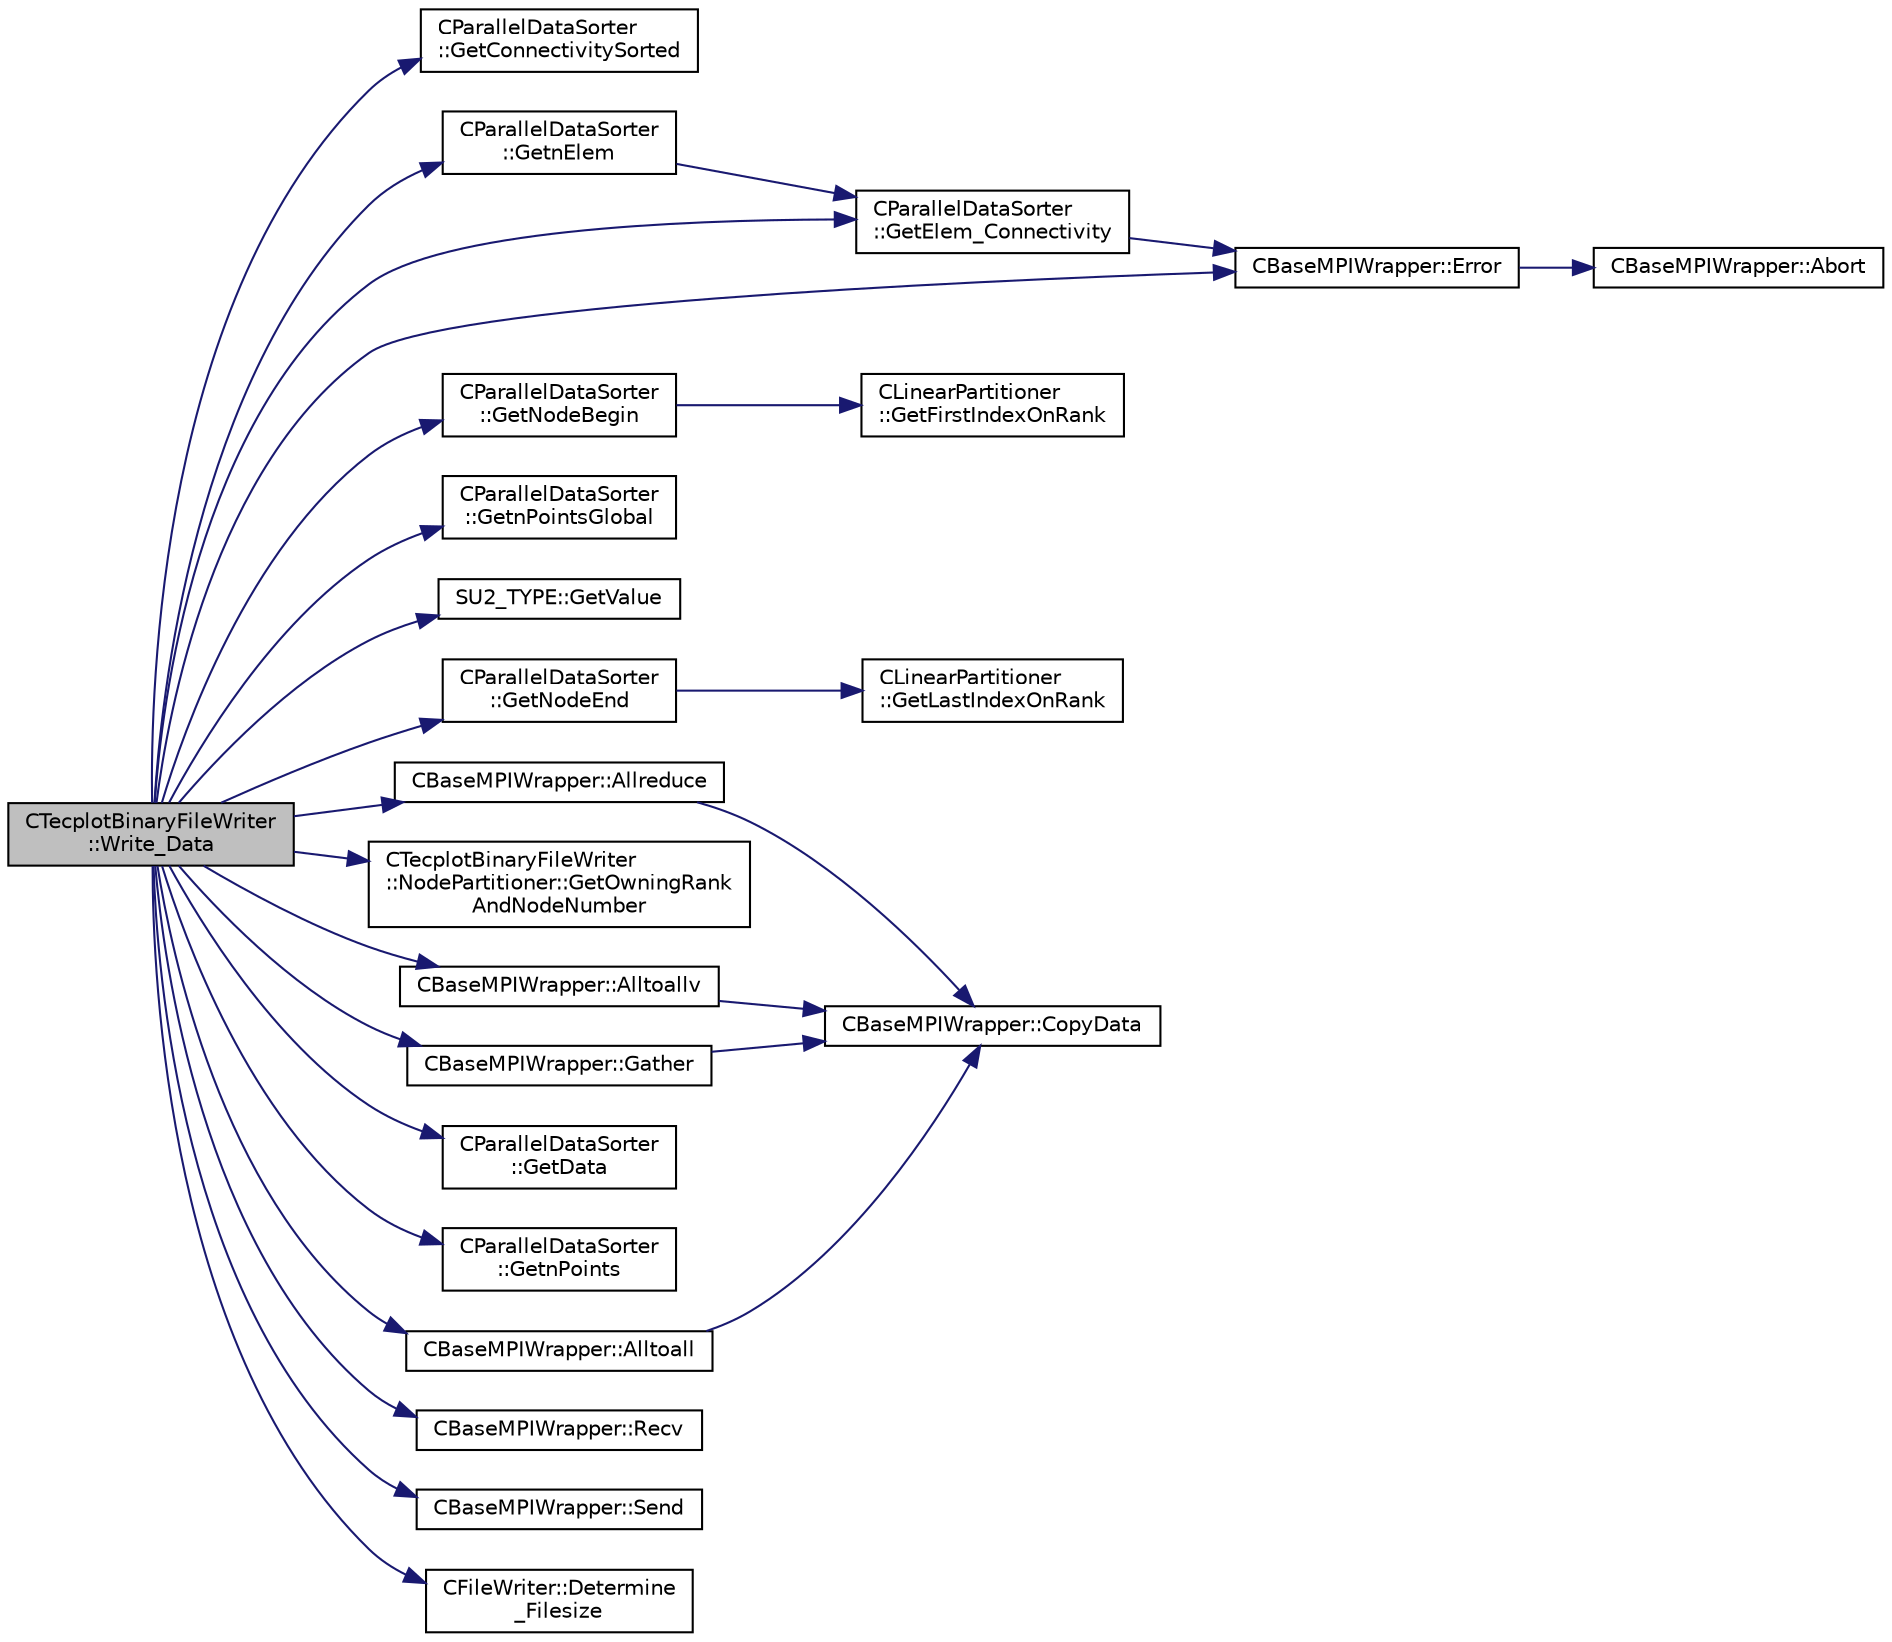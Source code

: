 digraph "CTecplotBinaryFileWriter::Write_Data"
{
  edge [fontname="Helvetica",fontsize="10",labelfontname="Helvetica",labelfontsize="10"];
  node [fontname="Helvetica",fontsize="10",shape=record];
  rankdir="LR";
  Node7 [label="CTecplotBinaryFileWriter\l::Write_Data",height=0.2,width=0.4,color="black", fillcolor="grey75", style="filled", fontcolor="black"];
  Node7 -> Node8 [color="midnightblue",fontsize="10",style="solid",fontname="Helvetica"];
  Node8 [label="CParallelDataSorter\l::GetConnectivitySorted",height=0.2,width=0.4,color="black", fillcolor="white", style="filled",URL="$class_c_parallel_data_sorter.html#a6341aad43be6d30df98ed389bc855176",tooltip="Check whether the current connectivity is sorted (i.e. if SortConnectivity has been called) ..."];
  Node7 -> Node9 [color="midnightblue",fontsize="10",style="solid",fontname="Helvetica"];
  Node9 [label="CBaseMPIWrapper::Error",height=0.2,width=0.4,color="black", fillcolor="white", style="filled",URL="$class_c_base_m_p_i_wrapper.html#a04457c47629bda56704e6a8804833eeb"];
  Node9 -> Node10 [color="midnightblue",fontsize="10",style="solid",fontname="Helvetica"];
  Node10 [label="CBaseMPIWrapper::Abort",height=0.2,width=0.4,color="black", fillcolor="white", style="filled",URL="$class_c_base_m_p_i_wrapper.html#a21ef5681e2acb532d345e9bab173ef07"];
  Node7 -> Node11 [color="midnightblue",fontsize="10",style="solid",fontname="Helvetica"];
  Node11 [label="CParallelDataSorter\l::GetnElem",height=0.2,width=0.4,color="black", fillcolor="white", style="filled",URL="$class_c_parallel_data_sorter.html#a4a8041d2f6104f69d5811461974a8c4a",tooltip="Get the global of elements (accumulated from all ranks and element types) "];
  Node11 -> Node12 [color="midnightblue",fontsize="10",style="solid",fontname="Helvetica"];
  Node12 [label="CParallelDataSorter\l::GetElem_Connectivity",height=0.2,width=0.4,color="black", fillcolor="white", style="filled",URL="$class_c_parallel_data_sorter.html#a72dc4de9131fee6f5d4fec3f435c0e93",tooltip="Get the connectivity of specific element.  type - The type of element, ref GEO_TYPE  iElem - The elem..."];
  Node12 -> Node9 [color="midnightblue",fontsize="10",style="solid",fontname="Helvetica"];
  Node7 -> Node13 [color="midnightblue",fontsize="10",style="solid",fontname="Helvetica"];
  Node13 [label="CBaseMPIWrapper::Allreduce",height=0.2,width=0.4,color="black", fillcolor="white", style="filled",URL="$class_c_base_m_p_i_wrapper.html#a637b6fd917a8ca91ce748ba88e0d66b6"];
  Node13 -> Node14 [color="midnightblue",fontsize="10",style="solid",fontname="Helvetica"];
  Node14 [label="CBaseMPIWrapper::CopyData",height=0.2,width=0.4,color="black", fillcolor="white", style="filled",URL="$class_c_base_m_p_i_wrapper.html#a4725cc1dd65b161b483e812a538a5e36"];
  Node7 -> Node15 [color="midnightblue",fontsize="10",style="solid",fontname="Helvetica"];
  Node15 [label="CParallelDataSorter\l::GetnPointsGlobal",height=0.2,width=0.4,color="black", fillcolor="white", style="filled",URL="$class_c_parallel_data_sorter.html#af22c6cfbbcfad0cf16af5a62a1f4ca6f",tooltip="Get the global number of points (accumulated from all ranks) "];
  Node7 -> Node16 [color="midnightblue",fontsize="10",style="solid",fontname="Helvetica"];
  Node16 [label="SU2_TYPE::GetValue",height=0.2,width=0.4,color="black", fillcolor="white", style="filled",URL="$namespace_s_u2___t_y_p_e.html#a0ed43473f5a450ce028d088427bf10cb",tooltip="Get the (primitive) value of the datatype (needs to be implemented for each new type). "];
  Node7 -> Node12 [color="midnightblue",fontsize="10",style="solid",fontname="Helvetica"];
  Node7 -> Node17 [color="midnightblue",fontsize="10",style="solid",fontname="Helvetica"];
  Node17 [label="CParallelDataSorter\l::GetNodeBegin",height=0.2,width=0.4,color="black", fillcolor="white", style="filled",URL="$class_c_parallel_data_sorter.html#a4a7638a83cff36596a6cb7406168843d",tooltip="Beginning node ID of the linear partition owned by a specific processor.  rank - the processor rank..."];
  Node17 -> Node18 [color="midnightblue",fontsize="10",style="solid",fontname="Helvetica"];
  Node18 [label="CLinearPartitioner\l::GetFirstIndexOnRank",height=0.2,width=0.4,color="black", fillcolor="white", style="filled",URL="$class_c_linear_partitioner.html#adb377c881686e56b703b57c7409a8b91",tooltip="Get the first index of the current rank&#39;s linear partition. "];
  Node7 -> Node19 [color="midnightblue",fontsize="10",style="solid",fontname="Helvetica"];
  Node19 [label="CParallelDataSorter\l::GetNodeEnd",height=0.2,width=0.4,color="black", fillcolor="white", style="filled",URL="$class_c_parallel_data_sorter.html#ad72bbdfaada8fa22789aac3d1464d135",tooltip="Ending node ID of the linear partition owned by a specific processor.  rank - the processor rank..."];
  Node19 -> Node20 [color="midnightblue",fontsize="10",style="solid",fontname="Helvetica"];
  Node20 [label="CLinearPartitioner\l::GetLastIndexOnRank",height=0.2,width=0.4,color="black", fillcolor="white", style="filled",URL="$class_c_linear_partitioner.html#a2038a23938e4b1fe49e878f7a2655e24",tooltip="Get the last index of the current rank&#39;s linear partition. "];
  Node7 -> Node21 [color="midnightblue",fontsize="10",style="solid",fontname="Helvetica"];
  Node21 [label="CTecplotBinaryFileWriter\l::NodePartitioner::GetOwningRank\lAndNodeNumber",height=0.2,width=0.4,color="black", fillcolor="white", style="filled",URL="$class_c_tecplot_binary_file_writer_1_1_node_partitioner.html#a83b3248e4138e8a72ee8d2955609ec3e",tooltip="Determine the MPI rank that owns a global node number and its corresponding local node number..."];
  Node7 -> Node22 [color="midnightblue",fontsize="10",style="solid",fontname="Helvetica"];
  Node22 [label="CBaseMPIWrapper::Alltoall",height=0.2,width=0.4,color="black", fillcolor="white", style="filled",URL="$class_c_base_m_p_i_wrapper.html#a86496abf1db8449b17501e14111f3371"];
  Node22 -> Node14 [color="midnightblue",fontsize="10",style="solid",fontname="Helvetica"];
  Node7 -> Node23 [color="midnightblue",fontsize="10",style="solid",fontname="Helvetica"];
  Node23 [label="CBaseMPIWrapper::Alltoallv",height=0.2,width=0.4,color="black", fillcolor="white", style="filled",URL="$class_c_base_m_p_i_wrapper.html#aadff72b5e25bb489d50bba7a6cffab66"];
  Node23 -> Node14 [color="midnightblue",fontsize="10",style="solid",fontname="Helvetica"];
  Node7 -> Node24 [color="midnightblue",fontsize="10",style="solid",fontname="Helvetica"];
  Node24 [label="CParallelDataSorter\l::GetData",height=0.2,width=0.4,color="black", fillcolor="white", style="filled",URL="$class_c_parallel_data_sorter.html#adefe6c1b192cff0292738bf72557eb06",tooltip="Get the value of the linear partitioned data.  iField - the output field ID.  iPoint - the point ID..."];
  Node7 -> Node25 [color="midnightblue",fontsize="10",style="solid",fontname="Helvetica"];
  Node25 [label="CParallelDataSorter\l::GetnPoints",height=0.2,width=0.4,color="black", fillcolor="white", style="filled",URL="$class_c_parallel_data_sorter.html#a1afb1c7c56ca79148dd703dc6fc3ce28",tooltip="Get the number of points the local rank owns. "];
  Node7 -> Node26 [color="midnightblue",fontsize="10",style="solid",fontname="Helvetica"];
  Node26 [label="CBaseMPIWrapper::Gather",height=0.2,width=0.4,color="black", fillcolor="white", style="filled",URL="$class_c_base_m_p_i_wrapper.html#a39e59958c13f7fefc74062ba2ff149f1"];
  Node26 -> Node14 [color="midnightblue",fontsize="10",style="solid",fontname="Helvetica"];
  Node7 -> Node27 [color="midnightblue",fontsize="10",style="solid",fontname="Helvetica"];
  Node27 [label="CBaseMPIWrapper::Recv",height=0.2,width=0.4,color="black", fillcolor="white", style="filled",URL="$class_c_base_m_p_i_wrapper.html#a2a0cf206352327fc745b3848b8c6d130"];
  Node7 -> Node28 [color="midnightblue",fontsize="10",style="solid",fontname="Helvetica"];
  Node28 [label="CBaseMPIWrapper::Send",height=0.2,width=0.4,color="black", fillcolor="white", style="filled",URL="$class_c_base_m_p_i_wrapper.html#a69f265853f7b081427a7a9d3d8151fbd"];
  Node7 -> Node29 [color="midnightblue",fontsize="10",style="solid",fontname="Helvetica"];
  Node29 [label="CFileWriter::Determine\l_Filesize",height=0.2,width=0.4,color="black", fillcolor="white", style="filled",URL="$class_c_file_writer.html#a9981be870ccfb9b46a7b37870c4a7490",tooltip="Determine the file size. "];
}
